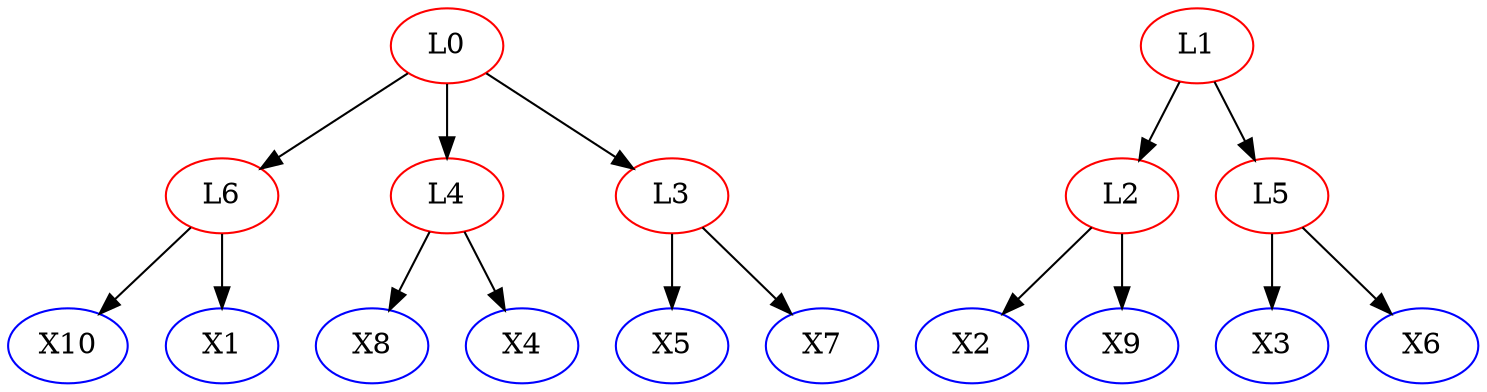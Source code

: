 digraph {
L6 [color = red]; X3 [color = blue]; X8 [color = blue]; X5 [color = blue]; X2 [color = blue]; X7 [color = blue]; X6 [color = blue]; X10 [color = blue]; X9 [color = blue]; L4 [color = red]; L3 [color = red]; X1 [color = blue]; L1 [color = red]; L2 [color = red]; L5 [color = red]; L0 [color = red]; X4 [color = blue]; 
subgraph Undirected {
edge [dir=none, color=black]
}

subgraph Directed {
edge [color=black]
L2 -> X9
L1 -> L5
L2 -> X2
L5 -> X3
L4 -> X8
L3 -> X5
L3 -> X7
L6 -> X1
L4 -> X4
L6 -> X10
L1 -> L2
L0 -> L3
L5 -> X6
L0 -> L6
L0 -> L4
}

}
